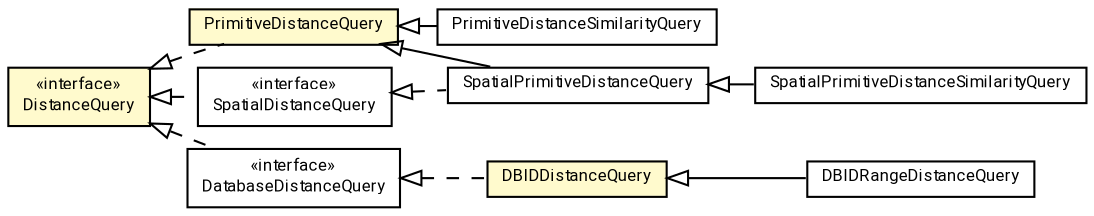 #!/usr/local/bin/dot
#
# Class diagram 
# Generated by UMLGraph version R5_7_2-60-g0e99a6 (http://www.spinellis.gr/umlgraph/)
#

digraph G {
	graph [fontnames="svg"]
	edge [fontname="Roboto",fontsize=7,labelfontname="Roboto",labelfontsize=7,color="black"];
	node [fontname="Roboto",fontcolor="black",fontsize=8,shape=plaintext,margin=0,width=0,height=0];
	nodesep=0.15;
	ranksep=0.25;
	rankdir=LR;
	// de.lmu.ifi.dbs.elki.database.query.distance.PrimitiveDistanceQuery<O>
	c362379 [label=<<table title="de.lmu.ifi.dbs.elki.database.query.distance.PrimitiveDistanceQuery" border="0" cellborder="1" cellspacing="0" cellpadding="2" bgcolor="LemonChiffon" href="PrimitiveDistanceQuery.html" target="_parent">
		<tr><td><table border="0" cellspacing="0" cellpadding="1">
		<tr><td align="center" balign="center"> <font face="Roboto">PrimitiveDistanceQuery</font> </td></tr>
		</table></td></tr>
		</table>>, URL="PrimitiveDistanceQuery.html"];
	// de.lmu.ifi.dbs.elki.database.query.distance.PrimitiveDistanceSimilarityQuery<O>
	c362380 [label=<<table title="de.lmu.ifi.dbs.elki.database.query.distance.PrimitiveDistanceSimilarityQuery" border="0" cellborder="1" cellspacing="0" cellpadding="2" href="PrimitiveDistanceSimilarityQuery.html" target="_parent">
		<tr><td><table border="0" cellspacing="0" cellpadding="1">
		<tr><td align="center" balign="center"> <font face="Roboto">PrimitiveDistanceSimilarityQuery</font> </td></tr>
		</table></td></tr>
		</table>>, URL="PrimitiveDistanceSimilarityQuery.html"];
	// de.lmu.ifi.dbs.elki.database.query.distance.DistanceQuery<O>
	c362381 [label=<<table title="de.lmu.ifi.dbs.elki.database.query.distance.DistanceQuery" border="0" cellborder="1" cellspacing="0" cellpadding="2" bgcolor="LemonChiffon" href="DistanceQuery.html" target="_parent">
		<tr><td><table border="0" cellspacing="0" cellpadding="1">
		<tr><td align="center" balign="center"> &#171;interface&#187; </td></tr>
		<tr><td align="center" balign="center"> <font face="Roboto">DistanceQuery</font> </td></tr>
		</table></td></tr>
		</table>>, URL="DistanceQuery.html"];
	// de.lmu.ifi.dbs.elki.database.query.distance.SpatialPrimitiveDistanceQuery<V extends de.lmu.ifi.dbs.elki.data.spatial.SpatialComparable>
	c362382 [label=<<table title="de.lmu.ifi.dbs.elki.database.query.distance.SpatialPrimitiveDistanceQuery" border="0" cellborder="1" cellspacing="0" cellpadding="2" href="SpatialPrimitiveDistanceQuery.html" target="_parent">
		<tr><td><table border="0" cellspacing="0" cellpadding="1">
		<tr><td align="center" balign="center"> <font face="Roboto">SpatialPrimitiveDistanceQuery</font> </td></tr>
		</table></td></tr>
		</table>>, URL="SpatialPrimitiveDistanceQuery.html"];
	// de.lmu.ifi.dbs.elki.database.query.distance.SpatialPrimitiveDistanceSimilarityQuery<O extends de.lmu.ifi.dbs.elki.data.spatial.SpatialComparable>
	c362383 [label=<<table title="de.lmu.ifi.dbs.elki.database.query.distance.SpatialPrimitiveDistanceSimilarityQuery" border="0" cellborder="1" cellspacing="0" cellpadding="2" href="SpatialPrimitiveDistanceSimilarityQuery.html" target="_parent">
		<tr><td><table border="0" cellspacing="0" cellpadding="1">
		<tr><td align="center" balign="center"> <font face="Roboto">SpatialPrimitiveDistanceSimilarityQuery</font> </td></tr>
		</table></td></tr>
		</table>>, URL="SpatialPrimitiveDistanceSimilarityQuery.html"];
	// de.lmu.ifi.dbs.elki.database.query.distance.SpatialDistanceQuery<V extends de.lmu.ifi.dbs.elki.data.spatial.SpatialComparable>
	c362384 [label=<<table title="de.lmu.ifi.dbs.elki.database.query.distance.SpatialDistanceQuery" border="0" cellborder="1" cellspacing="0" cellpadding="2" href="SpatialDistanceQuery.html" target="_parent">
		<tr><td><table border="0" cellspacing="0" cellpadding="1">
		<tr><td align="center" balign="center"> &#171;interface&#187; </td></tr>
		<tr><td align="center" balign="center"> <font face="Roboto">SpatialDistanceQuery</font> </td></tr>
		</table></td></tr>
		</table>>, URL="SpatialDistanceQuery.html"];
	// de.lmu.ifi.dbs.elki.database.query.distance.DBIDRangeDistanceQuery
	c363448 [label=<<table title="de.lmu.ifi.dbs.elki.database.query.distance.DBIDRangeDistanceQuery" border="0" cellborder="1" cellspacing="0" cellpadding="2" href="DBIDRangeDistanceQuery.html" target="_parent">
		<tr><td><table border="0" cellspacing="0" cellpadding="1">
		<tr><td align="center" balign="center"> <font face="Roboto">DBIDRangeDistanceQuery</font> </td></tr>
		</table></td></tr>
		</table>>, URL="DBIDRangeDistanceQuery.html"];
	// de.lmu.ifi.dbs.elki.database.query.distance.DBIDDistanceQuery
	c363449 [label=<<table title="de.lmu.ifi.dbs.elki.database.query.distance.DBIDDistanceQuery" border="0" cellborder="1" cellspacing="0" cellpadding="2" bgcolor="LemonChiffon" href="DBIDDistanceQuery.html" target="_parent">
		<tr><td><table border="0" cellspacing="0" cellpadding="1">
		<tr><td align="center" balign="center"> <font face="Roboto">DBIDDistanceQuery</font> </td></tr>
		</table></td></tr>
		</table>>, URL="DBIDDistanceQuery.html"];
	// de.lmu.ifi.dbs.elki.database.query.distance.DatabaseDistanceQuery<O>
	c363450 [label=<<table title="de.lmu.ifi.dbs.elki.database.query.distance.DatabaseDistanceQuery" border="0" cellborder="1" cellspacing="0" cellpadding="2" href="DatabaseDistanceQuery.html" target="_parent">
		<tr><td><table border="0" cellspacing="0" cellpadding="1">
		<tr><td align="center" balign="center"> &#171;interface&#187; </td></tr>
		<tr><td align="center" balign="center"> <font face="Roboto">DatabaseDistanceQuery</font> </td></tr>
		</table></td></tr>
		</table>>, URL="DatabaseDistanceQuery.html"];
	// de.lmu.ifi.dbs.elki.database.query.distance.PrimitiveDistanceQuery<O> implements de.lmu.ifi.dbs.elki.database.query.distance.DistanceQuery<O>
	c362381 -> c362379 [arrowtail=empty,style=dashed,dir=back,weight=9];
	// de.lmu.ifi.dbs.elki.database.query.distance.PrimitiveDistanceSimilarityQuery<O> extends de.lmu.ifi.dbs.elki.database.query.distance.PrimitiveDistanceQuery<O>
	c362379 -> c362380 [arrowtail=empty,dir=back,weight=10];
	// de.lmu.ifi.dbs.elki.database.query.distance.SpatialPrimitiveDistanceQuery<V extends de.lmu.ifi.dbs.elki.data.spatial.SpatialComparable> extends de.lmu.ifi.dbs.elki.database.query.distance.PrimitiveDistanceQuery<O>
	c362379 -> c362382 [arrowtail=empty,dir=back,weight=10];
	// de.lmu.ifi.dbs.elki.database.query.distance.SpatialPrimitiveDistanceQuery<V extends de.lmu.ifi.dbs.elki.data.spatial.SpatialComparable> implements de.lmu.ifi.dbs.elki.database.query.distance.SpatialDistanceQuery<V extends de.lmu.ifi.dbs.elki.data.spatial.SpatialComparable>
	c362384 -> c362382 [arrowtail=empty,style=dashed,dir=back,weight=9];
	// de.lmu.ifi.dbs.elki.database.query.distance.SpatialPrimitiveDistanceSimilarityQuery<O extends de.lmu.ifi.dbs.elki.data.spatial.SpatialComparable> extends de.lmu.ifi.dbs.elki.database.query.distance.SpatialPrimitiveDistanceQuery<V extends de.lmu.ifi.dbs.elki.data.spatial.SpatialComparable>
	c362382 -> c362383 [arrowtail=empty,dir=back,weight=10];
	// de.lmu.ifi.dbs.elki.database.query.distance.SpatialDistanceQuery<V extends de.lmu.ifi.dbs.elki.data.spatial.SpatialComparable> implements de.lmu.ifi.dbs.elki.database.query.distance.DistanceQuery<O>
	c362381 -> c362384 [arrowtail=empty,style=dashed,dir=back,weight=9];
	// de.lmu.ifi.dbs.elki.database.query.distance.DBIDRangeDistanceQuery extends de.lmu.ifi.dbs.elki.database.query.distance.DBIDDistanceQuery
	c363449 -> c363448 [arrowtail=empty,dir=back,weight=10];
	// de.lmu.ifi.dbs.elki.database.query.distance.DBIDDistanceQuery implements de.lmu.ifi.dbs.elki.database.query.distance.DatabaseDistanceQuery<O>
	c363450 -> c363449 [arrowtail=empty,style=dashed,dir=back,weight=9];
	// de.lmu.ifi.dbs.elki.database.query.distance.DatabaseDistanceQuery<O> implements de.lmu.ifi.dbs.elki.database.query.distance.DistanceQuery<O>
	c362381 -> c363450 [arrowtail=empty,style=dashed,dir=back,weight=9];
}

